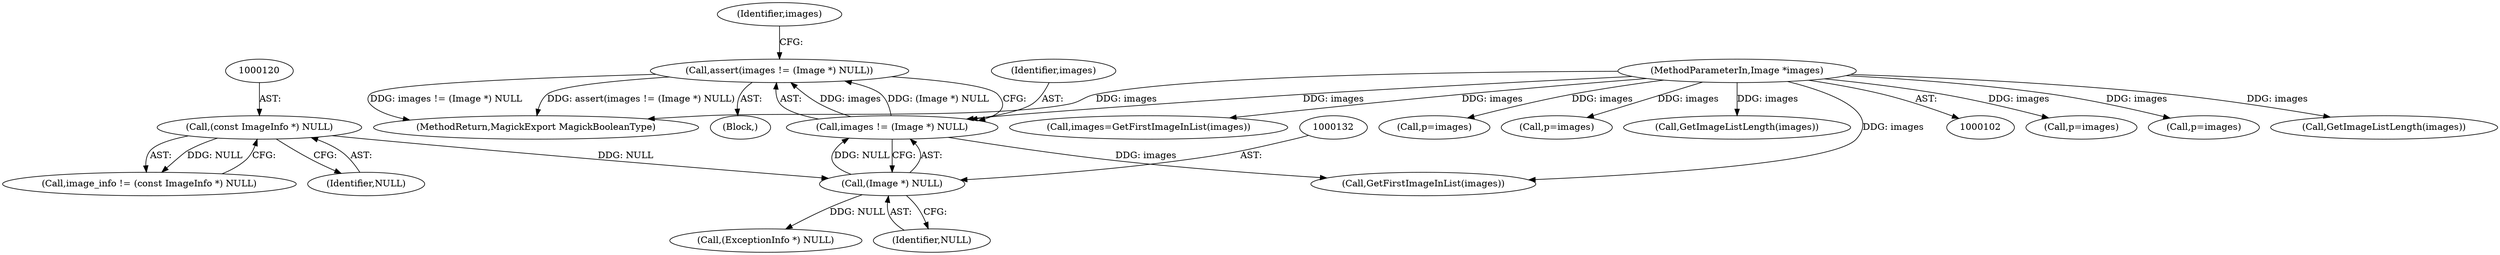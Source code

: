 digraph "0_ImageMagick_5b4bebaa91849c592a8448bc353ab25a54ff8c44@API" {
"1000128" [label="(Call,assert(images != (Image *) NULL))"];
"1000129" [label="(Call,images != (Image *) NULL)"];
"1000104" [label="(MethodParameterIn,Image *images)"];
"1000131" [label="(Call,(Image *) NULL)"];
"1000119" [label="(Call,(const ImageInfo *) NULL)"];
"1000315" [label="(Call,p=images)"];
"1000117" [label="(Call,image_info != (const ImageInfo *) NULL)"];
"1000278" [label="(Call,p=images)"];
"1000121" [label="(Identifier,NULL)"];
"1000221" [label="(Call,GetImageListLength(images))"];
"1000137" [label="(Identifier,images)"];
"1000130" [label="(Identifier,images)"];
"1000107" [label="(Block,)"];
"1000396" [label="(MethodReturn,MagickExport MagickBooleanType)"];
"1000173" [label="(Call,GetFirstImageInList(images))"];
"1000171" [label="(Call,images=GetFirstImageInList(images))"];
"1000158" [label="(Call,(ExceptionInfo *) NULL)"];
"1000182" [label="(Call,p=images)"];
"1000128" [label="(Call,assert(images != (Image *) NULL))"];
"1000119" [label="(Call,(const ImageInfo *) NULL)"];
"1000245" [label="(Call,p=images)"];
"1000131" [label="(Call,(Image *) NULL)"];
"1000133" [label="(Identifier,NULL)"];
"1000104" [label="(MethodParameterIn,Image *images)"];
"1000312" [label="(Call,GetImageListLength(images))"];
"1000129" [label="(Call,images != (Image *) NULL)"];
"1000128" -> "1000107"  [label="AST: "];
"1000128" -> "1000129"  [label="CFG: "];
"1000129" -> "1000128"  [label="AST: "];
"1000137" -> "1000128"  [label="CFG: "];
"1000128" -> "1000396"  [label="DDG: images != (Image *) NULL"];
"1000128" -> "1000396"  [label="DDG: assert(images != (Image *) NULL)"];
"1000129" -> "1000128"  [label="DDG: images"];
"1000129" -> "1000128"  [label="DDG: (Image *) NULL"];
"1000129" -> "1000131"  [label="CFG: "];
"1000130" -> "1000129"  [label="AST: "];
"1000131" -> "1000129"  [label="AST: "];
"1000104" -> "1000129"  [label="DDG: images"];
"1000131" -> "1000129"  [label="DDG: NULL"];
"1000129" -> "1000173"  [label="DDG: images"];
"1000104" -> "1000102"  [label="AST: "];
"1000104" -> "1000396"  [label="DDG: images"];
"1000104" -> "1000171"  [label="DDG: images"];
"1000104" -> "1000173"  [label="DDG: images"];
"1000104" -> "1000182"  [label="DDG: images"];
"1000104" -> "1000221"  [label="DDG: images"];
"1000104" -> "1000245"  [label="DDG: images"];
"1000104" -> "1000278"  [label="DDG: images"];
"1000104" -> "1000312"  [label="DDG: images"];
"1000104" -> "1000315"  [label="DDG: images"];
"1000131" -> "1000133"  [label="CFG: "];
"1000132" -> "1000131"  [label="AST: "];
"1000133" -> "1000131"  [label="AST: "];
"1000119" -> "1000131"  [label="DDG: NULL"];
"1000131" -> "1000158"  [label="DDG: NULL"];
"1000119" -> "1000117"  [label="AST: "];
"1000119" -> "1000121"  [label="CFG: "];
"1000120" -> "1000119"  [label="AST: "];
"1000121" -> "1000119"  [label="AST: "];
"1000117" -> "1000119"  [label="CFG: "];
"1000119" -> "1000117"  [label="DDG: NULL"];
}
